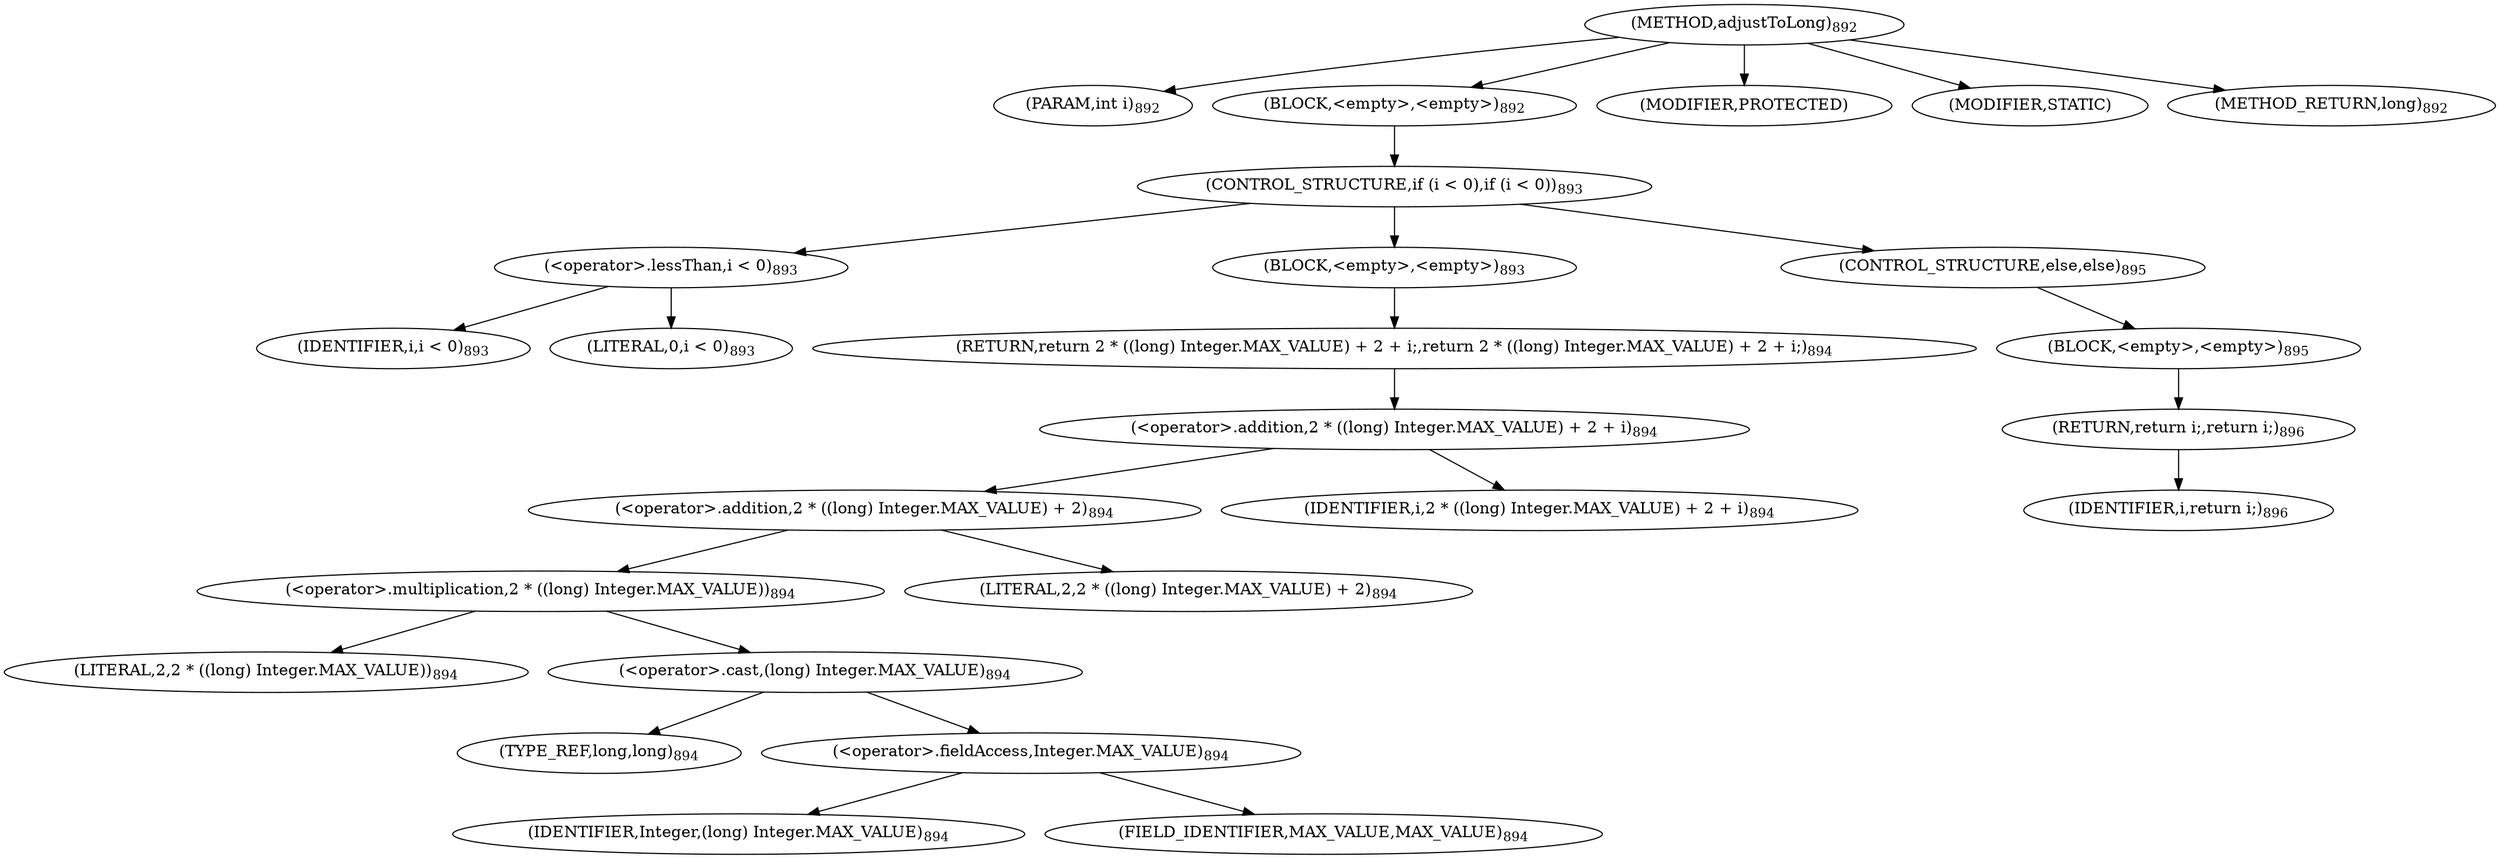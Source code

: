 digraph "adjustToLong" {  
"1910" [label = <(METHOD,adjustToLong)<SUB>892</SUB>> ]
"1911" [label = <(PARAM,int i)<SUB>892</SUB>> ]
"1912" [label = <(BLOCK,&lt;empty&gt;,&lt;empty&gt;)<SUB>892</SUB>> ]
"1913" [label = <(CONTROL_STRUCTURE,if (i &lt; 0),if (i &lt; 0))<SUB>893</SUB>> ]
"1914" [label = <(&lt;operator&gt;.lessThan,i &lt; 0)<SUB>893</SUB>> ]
"1915" [label = <(IDENTIFIER,i,i &lt; 0)<SUB>893</SUB>> ]
"1916" [label = <(LITERAL,0,i &lt; 0)<SUB>893</SUB>> ]
"1917" [label = <(BLOCK,&lt;empty&gt;,&lt;empty&gt;)<SUB>893</SUB>> ]
"1918" [label = <(RETURN,return 2 * ((long) Integer.MAX_VALUE) + 2 + i;,return 2 * ((long) Integer.MAX_VALUE) + 2 + i;)<SUB>894</SUB>> ]
"1919" [label = <(&lt;operator&gt;.addition,2 * ((long) Integer.MAX_VALUE) + 2 + i)<SUB>894</SUB>> ]
"1920" [label = <(&lt;operator&gt;.addition,2 * ((long) Integer.MAX_VALUE) + 2)<SUB>894</SUB>> ]
"1921" [label = <(&lt;operator&gt;.multiplication,2 * ((long) Integer.MAX_VALUE))<SUB>894</SUB>> ]
"1922" [label = <(LITERAL,2,2 * ((long) Integer.MAX_VALUE))<SUB>894</SUB>> ]
"1923" [label = <(&lt;operator&gt;.cast,(long) Integer.MAX_VALUE)<SUB>894</SUB>> ]
"1924" [label = <(TYPE_REF,long,long)<SUB>894</SUB>> ]
"1925" [label = <(&lt;operator&gt;.fieldAccess,Integer.MAX_VALUE)<SUB>894</SUB>> ]
"1926" [label = <(IDENTIFIER,Integer,(long) Integer.MAX_VALUE)<SUB>894</SUB>> ]
"1927" [label = <(FIELD_IDENTIFIER,MAX_VALUE,MAX_VALUE)<SUB>894</SUB>> ]
"1928" [label = <(LITERAL,2,2 * ((long) Integer.MAX_VALUE) + 2)<SUB>894</SUB>> ]
"1929" [label = <(IDENTIFIER,i,2 * ((long) Integer.MAX_VALUE) + 2 + i)<SUB>894</SUB>> ]
"1930" [label = <(CONTROL_STRUCTURE,else,else)<SUB>895</SUB>> ]
"1931" [label = <(BLOCK,&lt;empty&gt;,&lt;empty&gt;)<SUB>895</SUB>> ]
"1932" [label = <(RETURN,return i;,return i;)<SUB>896</SUB>> ]
"1933" [label = <(IDENTIFIER,i,return i;)<SUB>896</SUB>> ]
"1934" [label = <(MODIFIER,PROTECTED)> ]
"1935" [label = <(MODIFIER,STATIC)> ]
"1936" [label = <(METHOD_RETURN,long)<SUB>892</SUB>> ]
  "1910" -> "1911" 
  "1910" -> "1912" 
  "1910" -> "1934" 
  "1910" -> "1935" 
  "1910" -> "1936" 
  "1912" -> "1913" 
  "1913" -> "1914" 
  "1913" -> "1917" 
  "1913" -> "1930" 
  "1914" -> "1915" 
  "1914" -> "1916" 
  "1917" -> "1918" 
  "1918" -> "1919" 
  "1919" -> "1920" 
  "1919" -> "1929" 
  "1920" -> "1921" 
  "1920" -> "1928" 
  "1921" -> "1922" 
  "1921" -> "1923" 
  "1923" -> "1924" 
  "1923" -> "1925" 
  "1925" -> "1926" 
  "1925" -> "1927" 
  "1930" -> "1931" 
  "1931" -> "1932" 
  "1932" -> "1933" 
}
